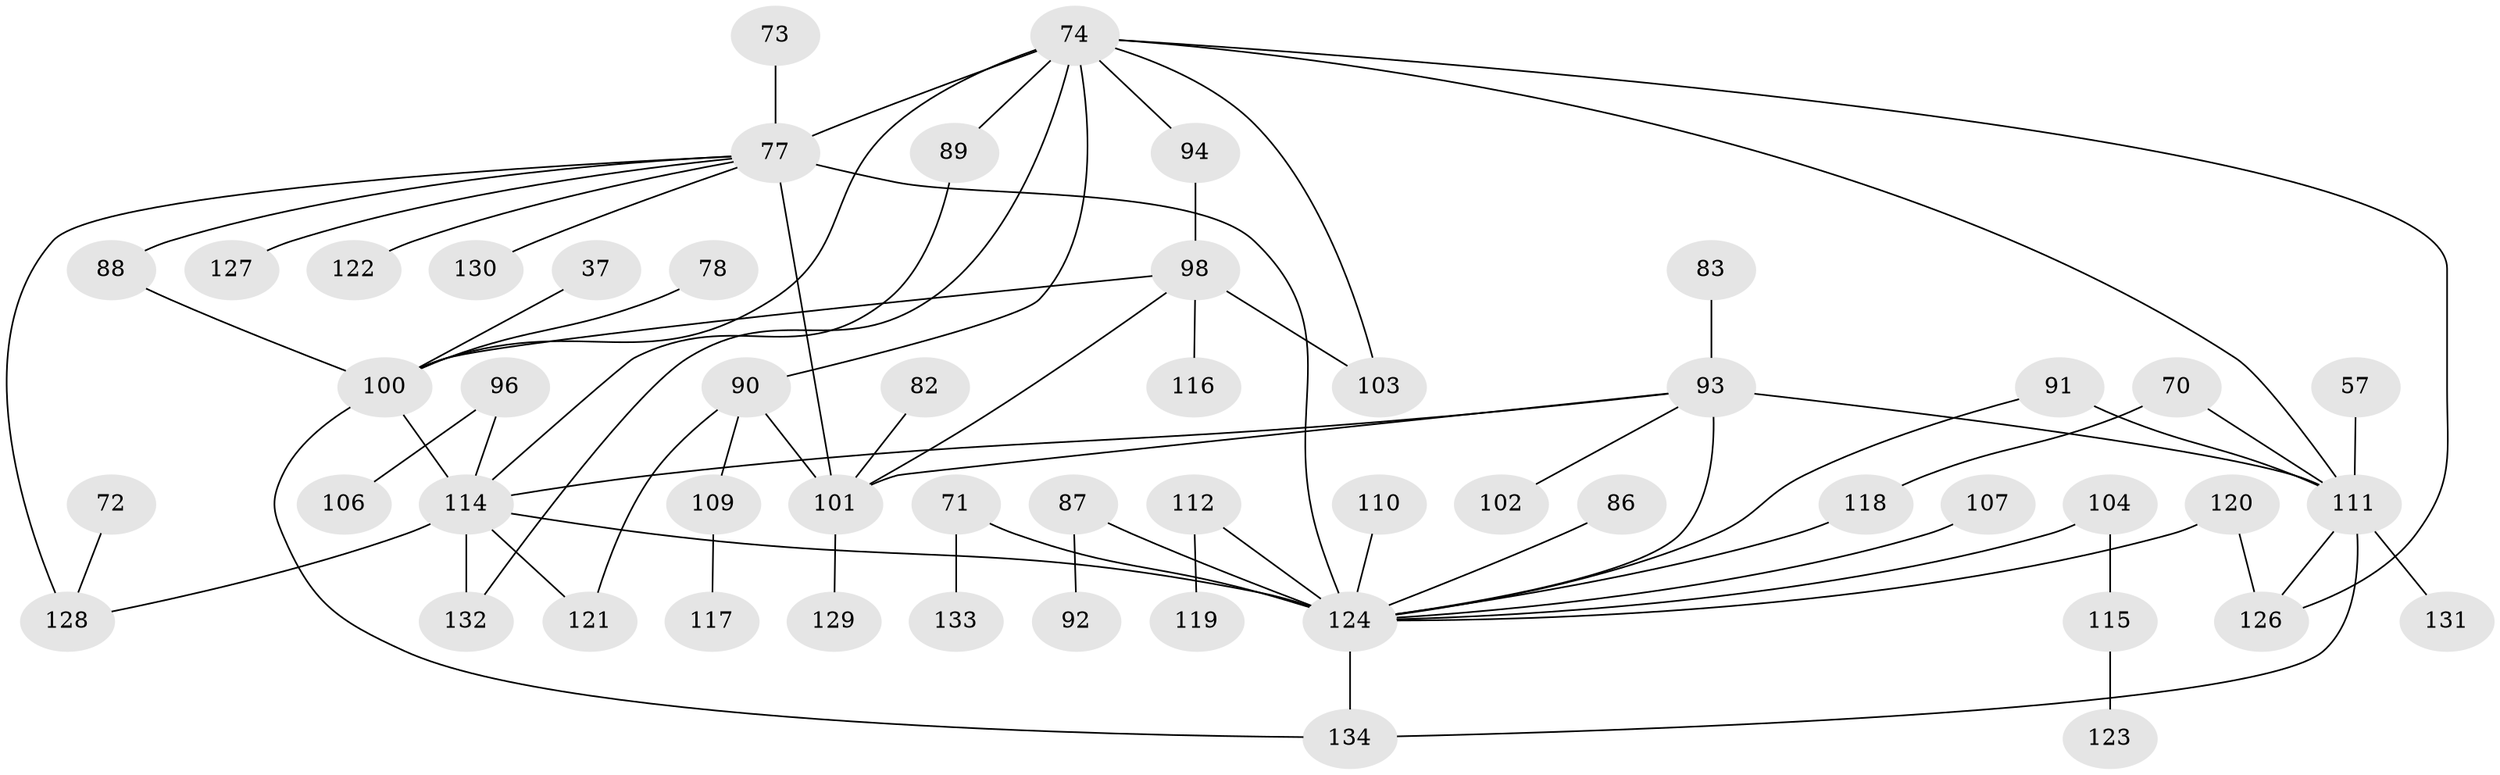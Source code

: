 // original degree distribution, {6: 0.03731343283582089, 5: 0.05970149253731343, 3: 0.19402985074626866, 2: 0.3805970149253731, 4: 0.07462686567164178, 7: 0.007462686567164179, 1: 0.2462686567164179}
// Generated by graph-tools (version 1.1) at 2025/44/03/04/25 21:44:43]
// undirected, 53 vertices, 71 edges
graph export_dot {
graph [start="1"]
  node [color=gray90,style=filled];
  37;
  57;
  70;
  71;
  72;
  73;
  74 [super="+36+38"];
  77 [super="+33+49+28+64+55"];
  78;
  82;
  83 [super="+23"];
  86;
  87;
  88;
  89 [super="+13"];
  90 [super="+31+39"];
  91 [super="+68"];
  92;
  93 [super="+2"];
  94;
  96 [super="+61"];
  98 [super="+21+45"];
  100 [super="+26+43"];
  101 [super="+11+29"];
  102 [super="+58"];
  103;
  104;
  106;
  107;
  109;
  110;
  111 [super="+3+18+65"];
  112 [super="+51+66"];
  114 [super="+41+113+85"];
  115;
  116;
  117;
  118;
  119;
  120;
  121;
  122 [super="+56"];
  123;
  124 [super="+108+99"];
  126 [super="+84"];
  127 [super="+69"];
  128 [super="+35"];
  129;
  130;
  131;
  132 [super="+76"];
  133;
  134 [super="+125+105"];
  37 -- 100;
  57 -- 111;
  70 -- 118;
  70 -- 111;
  71 -- 133;
  71 -- 124;
  72 -- 128;
  73 -- 77;
  74 -- 103;
  74 -- 111;
  74 -- 94;
  74 -- 126 [weight=2];
  74 -- 100 [weight=2];
  74 -- 77 [weight=2];
  74 -- 132;
  74 -- 89;
  74 -- 90;
  77 -- 88;
  77 -- 130;
  77 -- 101;
  77 -- 128 [weight=2];
  77 -- 124 [weight=5];
  77 -- 122;
  77 -- 127;
  78 -- 100;
  82 -- 101;
  83 -- 93;
  86 -- 124;
  87 -- 92;
  87 -- 124;
  88 -- 100;
  89 -- 114;
  90 -- 121;
  90 -- 101;
  90 -- 109;
  91 -- 111 [weight=2];
  91 -- 124;
  93 -- 101 [weight=2];
  93 -- 111 [weight=3];
  93 -- 124 [weight=2];
  93 -- 102;
  93 -- 114;
  94 -- 98;
  96 -- 106;
  96 -- 114;
  98 -- 116;
  98 -- 101;
  98 -- 100;
  98 -- 103;
  100 -- 134;
  100 -- 114;
  101 -- 129;
  104 -- 115;
  104 -- 124;
  107 -- 124;
  109 -- 117;
  110 -- 124;
  111 -- 131;
  111 -- 126;
  111 -- 134;
  112 -- 119;
  112 -- 124;
  114 -- 121;
  114 -- 128;
  114 -- 124;
  114 -- 132;
  115 -- 123;
  118 -- 124;
  120 -- 126;
  120 -- 124;
  124 -- 134;
}
